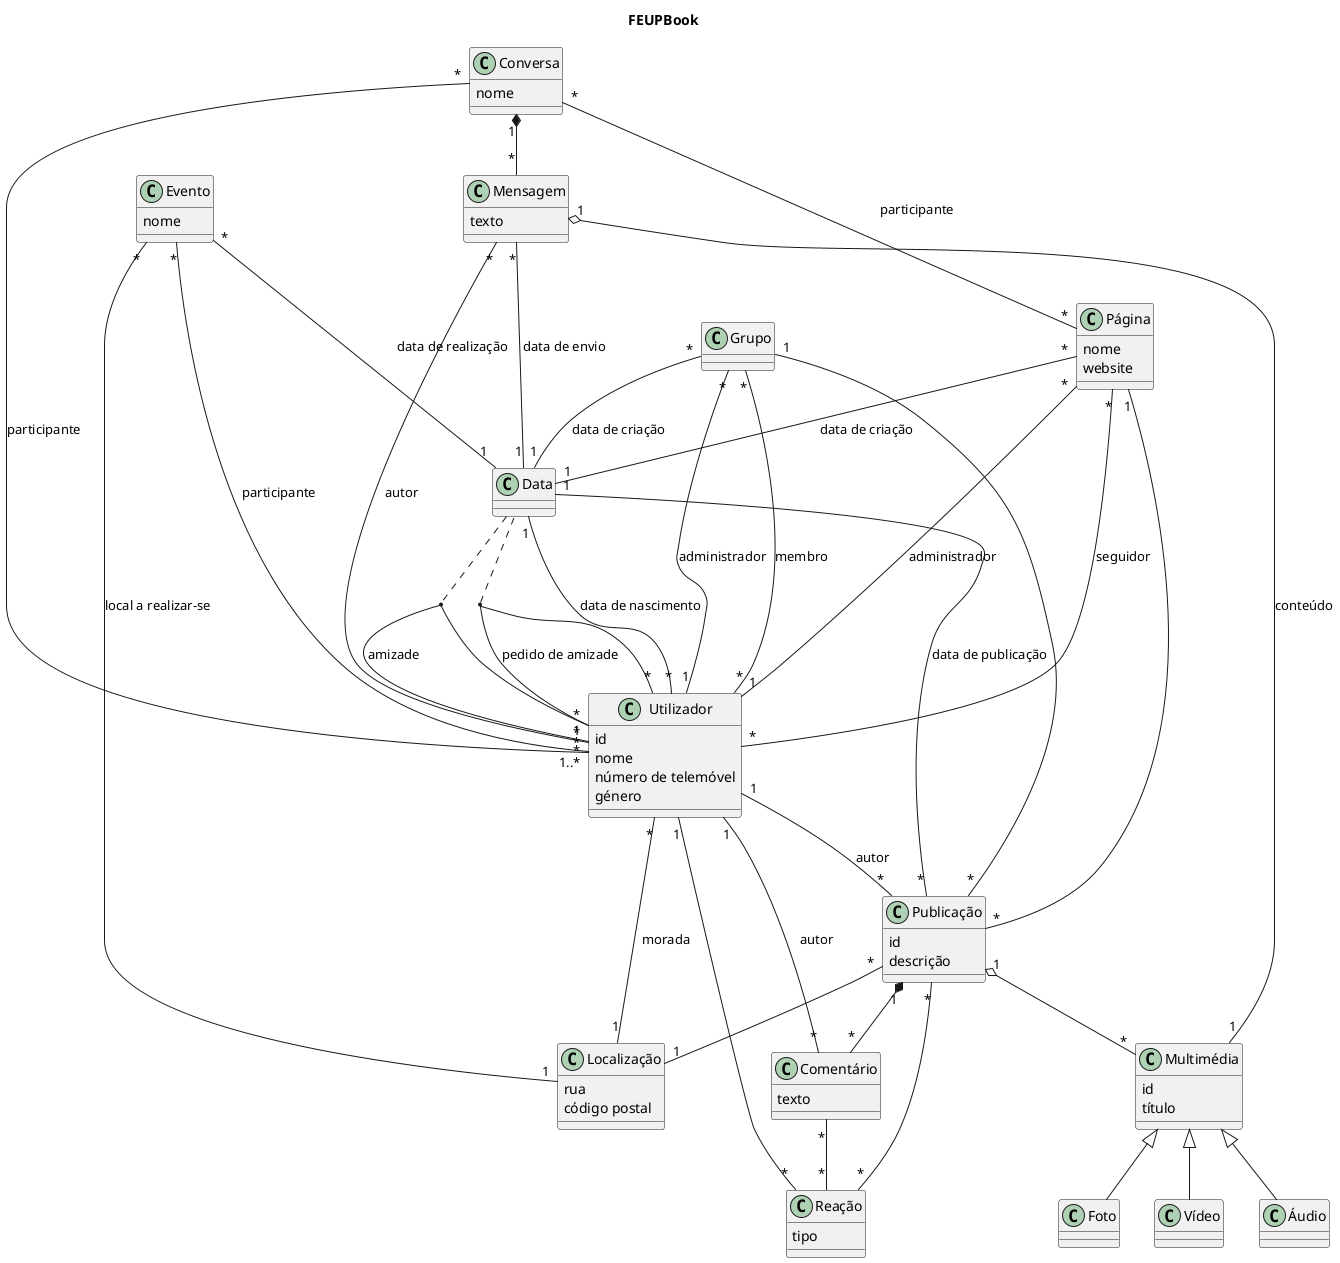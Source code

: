 @startuml
title FEUPBook

class Utilizador {
    id
    nome
    número de telemóvel
    género
}

class Multimédia {
    id
    título
}

class Publicação {
    id
    descrição
}

class Comentário {
    texto
}

class Mensagem {
    ' Pode ser string vazia '
    texto
}

class Conversa {
    nome
}

class Reação {
    tipo
}

class Evento {
    nome
}

' SQL já possui uma class de data, é necessário implementar outra? '
class Data {
    
}

class Página {
    nome
    website
}

class Localização {
    rua
    código postal
}

Utilizador "*" -- "*" Utilizador : amizade
(Utilizador, Utilizador) .. Data
Utilizador "*" -- "*" Utilizador : pedido de amizade
(Utilizador, Utilizador) .. Data
Utilizador "1" -- "*" Publicação : autor
Utilizador "*" -- "1" Localização : morada
Utilizador "*" -- "1" Data : data de nascimento

Publicação "1" *-- "*" Comentário
Publicação "1" o-- "*" Multimédia
Publicação "*" -right- "1" Data : data de publicação
Publicação "*" -- "1" Localização
Publicação "*" -- "*" Reação 

Página "1" -- "*" Publicação
Página "*" -- "*" Utilizador : seguidor
Página "*" -- "1" Utilizador : administrador
Página "*" -- "1" Data : data de criação

Conversa "1" *-- "*" Mensagem
Conversa "*" -- "1..*" Utilizador : participante
Conversa "*" -right- "*" Página : participante

Grupo "*" -down- "*" Utilizador : membro
Grupo "*" -down- "1" Utilizador : administrador
Grupo "1" -right- "*" Publicação
Grupo "*" -- "1" Data : data de criação

Multimédia <|-- Foto
Multimédia <|-- Vídeo
Multimédia <|-- Áudio
 
Mensagem "*" --- "1" Utilizador : autor
Mensagem "1" o-- "1" Multimédia : conteúdo
Mensagem "*" --- "1" Data : data de envio

Comentário "*" --- "1" Utilizador : autor
Comentário "*" -- "*" Reação

Reação "*" -- "1" Utilizador

Evento "*" --- "1" Data : data de realização
Evento "*" --- "*" Utilizador : participante
Evento "*" -right- "1" Localização : local a realizar-se

@enduml